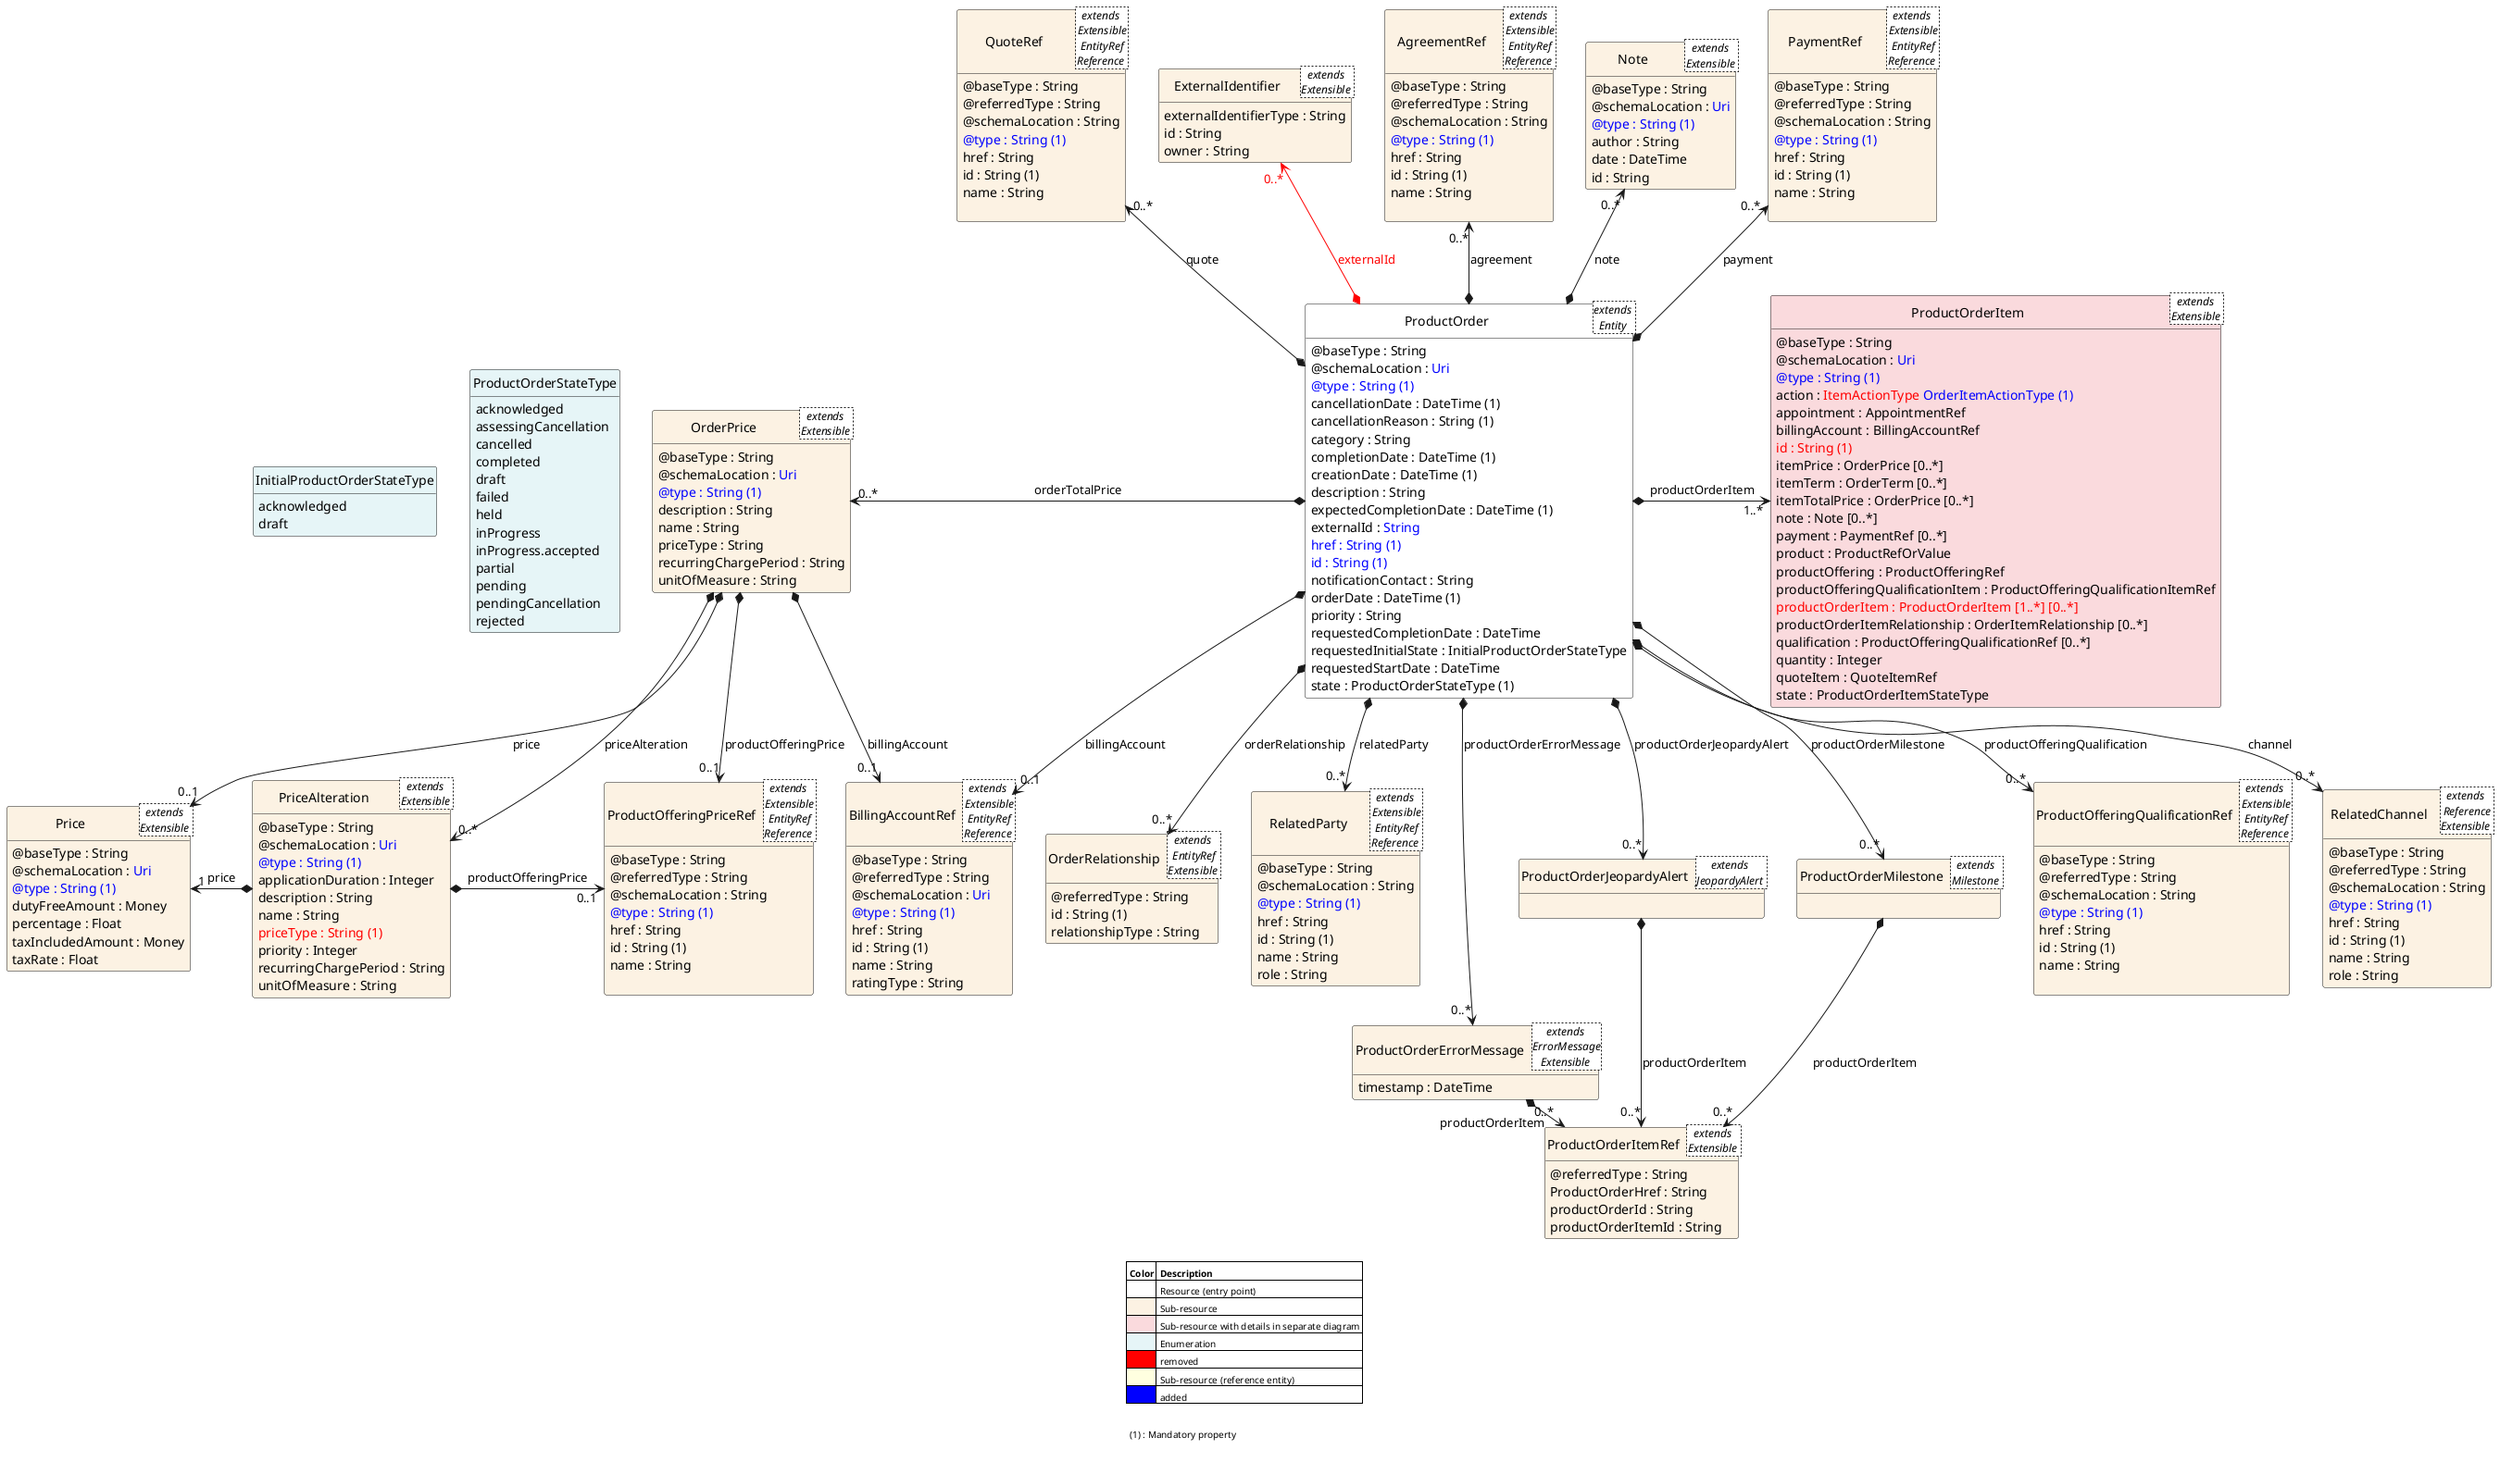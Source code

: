@startuml
class ProductOrderStateType <<Enumeration>> {
   acknowledged
   assessingCancellation
   cancelled
   completed
   draft
   failed
   held
   inProgress
   inProgress.accepted
   partial
   pending
   pendingCancellation
   rejected
}

class ProductOrderJeopardyAlert<extends \nJeopardyAlert > <<Resource>> {
   {field}//                                        //
}

class QuoteRef<extends \nExtensible\nEntityRef\nReference > <<Resource>> {
   @baseType : String
   @referredType : String
   @schemaLocation : String
   <color:blue>{field} @type : String (1)
   href : String
   {field} id : String (1)
   name : String
   {field}//                                        //
}

class ExternalIdentifier<extends \nExtensible > <<Resource>> {
   externalIdentifierType : String
   id : String
   owner : String
}

class BillingAccountRef<extends \nExtensible\nEntityRef\nReference > <<Resource>> {
   @baseType : String
   @referredType : String
   @schemaLocation : <color:blue>Uri
   <color:blue>{field} @type : String (1)
   href : String
   {field} id : String (1)
   name : String
   ratingType : String
}

class AgreementRef<extends \nExtensible\nEntityRef\nReference > <<Resource>> {
   @baseType : String
   @referredType : String
   @schemaLocation : String
   <color:blue>{field} @type : String (1)
   href : String
   {field} id : String (1)
   name : String
   {field}//                                        //
}

class ProductOrderErrorMessage<extends \nErrorMessage\nExtensible > <<Resource>> {
   timestamp : DateTime
}

class OrderPrice<extends \nExtensible > <<Resource>> {
   @baseType : String
   @schemaLocation : <color:blue>Uri
   <color:blue>{field} @type : String (1)
   description : String
   name : String
   priceType : String
   recurringChargePeriod : String
   unitOfMeasure : String
}

class ProductOfferingQualificationRef<extends \nExtensible\nEntityRef\nReference > <<Resource>> {
   @baseType : String
   @referredType : String
   @schemaLocation : String
   <color:blue>{field} @type : String (1)
   href : String
   {field} id : String (1)
   name : String
   {field}//                                        //
}

class RelatedChannel<extends \nReference\nExtensible > <<Resource>> {
   @baseType : String
   @referredType : String
   @schemaLocation : String
   <color:blue>{field} @type : String (1)
   href : String
   {field} id : String (1)
   name : String
   role : String
}

class ProductOrderItem<extends \nExtensible > <<SubResourceReference>> {
   @baseType : String
   @schemaLocation : <color:blue>Uri
   <color:blue>{field} @type : String (1)
   {field} action : <color:red>ItemActionType <color:blue>OrderItemActionType (1)
   appointment : AppointmentRef
   billingAccount : BillingAccountRef
   <color:red>{field} id : String (1)
   itemPrice : OrderPrice [0..*]
   itemTerm : OrderTerm [0..*]
   itemTotalPrice : OrderPrice [0..*]
   note : Note [0..*]
   payment : PaymentRef [0..*]
   product : ProductRefOrValue
   productOffering : ProductOfferingRef
   productOfferingQualificationItem : ProductOfferingQualificationItemRef
   <color:red>productOrderItem : ProductOrderItem [1..*] [0..*]
   productOrderItemRelationship : OrderItemRelationship [0..*]
   qualification : ProductOfferingQualificationRef [0..*]
   quantity : Integer
   quoteItem : QuoteItemRef
   state : ProductOrderItemStateType
}

class PriceAlteration<extends \nExtensible > <<Resource>> {
   @baseType : String
   @schemaLocation : <color:blue>Uri
   <color:blue>{field} @type : String (1)
   applicationDuration : Integer
   description : String
   name : String
   <color:red>{field} priceType : String (1)
   priority : Integer
   recurringChargePeriod : String
   unitOfMeasure : String
}

class ProductOfferingPriceRef<extends \nExtensible\nEntityRef\nReference > <<Resource>> {
   @baseType : String
   @referredType : String
   @schemaLocation : String
   <color:blue>{field} @type : String (1)
   href : String
   {field} id : String (1)
   name : String
   {field}//                                        //
}

class InitialProductOrderStateType <<Enumeration>> {
   acknowledged
   draft
}

class Price<extends \nExtensible > <<Resource>> {
   @baseType : String
   @schemaLocation : <color:blue>Uri
   <color:blue>{field} @type : String (1)
   dutyFreeAmount : Money
   percentage : Float
   taxIncludedAmount : Money
   taxRate : Float
}

class Note<extends \nExtensible > <<Resource>> {
   @baseType : String
   @schemaLocation : <color:blue>Uri
   <color:blue>{field} @type : String (1)
   author : String
   date : DateTime
   id : String
   text : String <color:blue>(1)
}

class ProductOrderMilestone<extends \nMilestone > <<Resource>> {
   {field}//                                        //
}

class OrderRelationship<extends \nEntityRef\nExtensible > <<Resource>> {
   @referredType : String
   {field} id : String (1)
   relationshipType : String
}

class PaymentRef<extends \nExtensible\nEntityRef\nReference > <<Resource>> {
   @baseType : String
   @referredType : String
   @schemaLocation : String
   <color:blue>{field} @type : String (1)
   href : String
   {field} id : String (1)
   name : String
   {field}//                                        //
}

class RelatedParty<extends \nExtensible\nEntityRef\nReference > <<Resource>> {
   @baseType : String
   @referredType : String <color:blue>(1)
   @schemaLocation : String
   <color:blue>{field} @type : String (1)
   href : String
   {field} id : String (1)
   name : String
   role : String
}

class ProductOrderItemRef<extends \nExtensible > <<Resource>> {
   @referredType : String
   ProductOrderHref : String
   productOrderId : String
   productOrderItemId : String
}

class ProductOrder<extends \nEntity > <<Pivot>> {
   @baseType : String
   @schemaLocation : <color:blue>Uri
   <color:blue>{field} @type : String (1)
   {field} cancellationDate : DateTime (1)
   {field} cancellationReason : String (1)
   category : String
   {field} completionDate : DateTime (1)
   {field} creationDate : DateTime (1)
   description : String
   {field} expectedCompletionDate : DateTime (1)
   externalId : <color:blue>String
   <color:blue>{field} href : String (1)
   <color:blue>{field} id : String (1)
   notificationContact : String
   {field} orderDate : DateTime (1)
   priority : String
   requestedCompletionDate : DateTime
   requestedInitialState : InitialProductOrderStateType
   requestedStartDate : DateTime
   {field} state : ProductOrderStateType (1)
}

ProductOrderMilestone *--> "0..*" ProductOrderItemRef : productOrderItem

OrderPrice *--> "0..1" Price : price

ProductOrder *--> "0..*" ProductOrderMilestone : productOrderMilestone

ExternalIdentifier "<color:red>0..*" <-[#red]-*  ProductOrder : <color:red>externalId

OrderPrice -left[hidden]-  ProductOrderStateType 

ProductOrder *--> "0..*" RelatedChannel : channel

ProductOrder *--> "0..*" RelatedParty : relatedParty

OrderPrice *--> "0..*" PriceAlteration : priceAlteration

PriceAlteration *-left-> "1" Price : price

ProductOrderJeopardyAlert *--> "0..*" ProductOrderItemRef : productOrderItem

OrderPrice *--> "0..1" ProductOfferingPriceRef : productOfferingPrice

PriceAlteration *-right-> "0..1" ProductOfferingPriceRef : productOfferingPrice

ProductOrder *--> "0..1" BillingAccountRef : billingAccount

ProductOrderStateType -left[hidden]-  InitialProductOrderStateType 

ProductOrder *--> "0..*" OrderRelationship : orderRelationship

ProductOrder *-left-> "0..*" OrderPrice : orderTotalPrice

OrderPrice *--> "0..1" BillingAccountRef : billingAccount

ProductOrder *-right-> "1..*" ProductOrderItem : productOrderItem

AgreementRef "0..*" <--*  ProductOrder : agreement

BillingAccountRef -left[hidden]-  ProductOfferingPriceRef 

ProductOrder *--> "0..*" ProductOrderErrorMessage : productOrderErrorMessage

Note "0..*" <--*  ProductOrder : note

ProductOrderErrorMessage *-right-> "0..*" ProductOrderItemRef : productOrderItem

ProductOrderItem -left[hidden]-  ProductOrder 

BillingAccountRef -left[hidden]-  ProductOrderStateType 

PaymentRef "0..*" <--*  ProductOrder : payment

ProductOrder *--> "0..*" ProductOfferingQualificationRef : productOfferingQualification

ProductOrder *--> "0..*" ProductOrderJeopardyAlert : productOrderJeopardyAlert

QuoteRef "0..*" <--*  ProductOrder : quote

hide circle
hide methods
hide stereotype
show <<Enumeration>> stereotype
skinparam legend {
   borderRoundCorner 0
   borderColor red
   backgroundColor white
}
skinparam class {
   BorderColor<<Extension-1>> red
   FontColor<<Extension-1>> red
   backgroundColor<<Enumeration>> #E6F5F7
   backgroundColor<<Ref>> #FFFFE0
   backgroundColor<<Pivot>> #FFFFFFF
   backgroundColor<<Resource>> #FCF2E3
   backgroundColor<<SubResource>> #FFFFFFF
   backgroundColor<<SubResourceReference>> #FADADD
   BorderColor<<Extension-2>> blue
   FontColor<<Extension-2>> blue
}
legend 
|= <size:10>Color |= <size:10>Description |
| <#FFFFFFF> | <size:10>Resource (entry point) |
| <#FCF2E3> | <size:10>Sub-resource |
| <#FADADD> | <size:10>Sub-resource with details in separate diagram |
| <#E6F5F7> | <size:10>Enumeration |
| <#red> | <size:10>removed |
| <#FFFFE0> | <size:10>Sub-resource (reference entity) |
| <#blue> | <size:10>added |

 <size:10>(1) : Mandatory property 
endlegend 
skinparam legendBackgroundColor #transparent
skinparam legendBorderColor #transparent
@enduml
